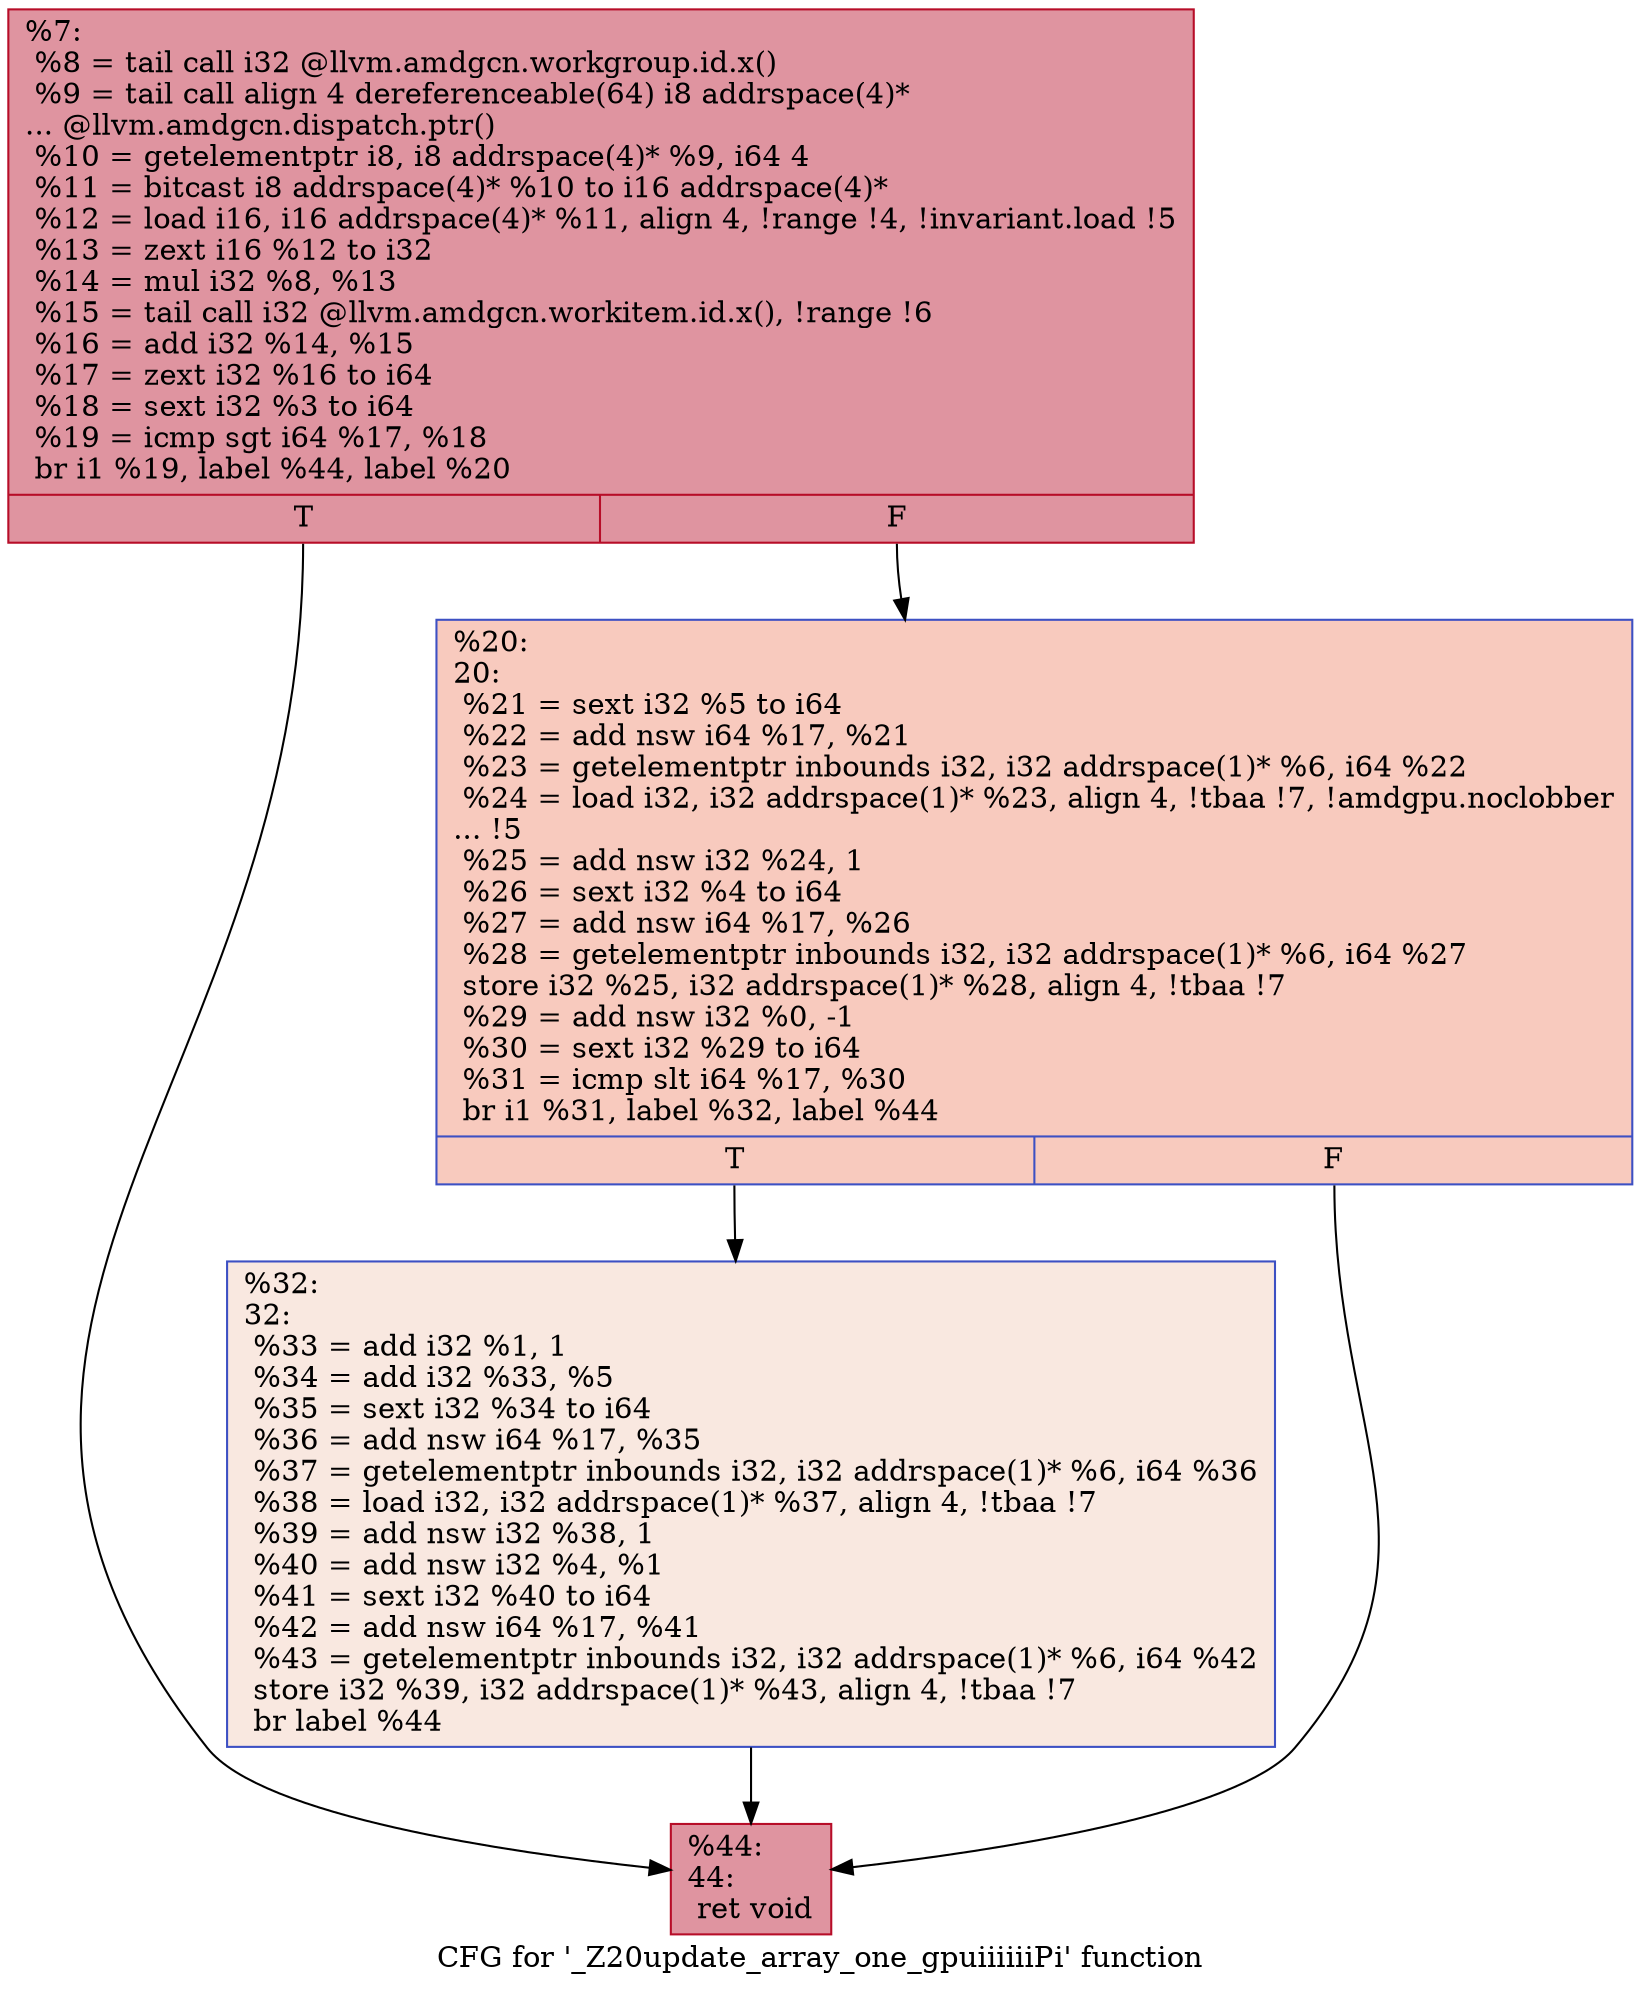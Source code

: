 digraph "CFG for '_Z20update_array_one_gpuiiiiiiPi' function" {
	label="CFG for '_Z20update_array_one_gpuiiiiiiPi' function";

	Node0x55a4380 [shape=record,color="#b70d28ff", style=filled, fillcolor="#b70d2870",label="{%7:\l  %8 = tail call i32 @llvm.amdgcn.workgroup.id.x()\l  %9 = tail call align 4 dereferenceable(64) i8 addrspace(4)*\l... @llvm.amdgcn.dispatch.ptr()\l  %10 = getelementptr i8, i8 addrspace(4)* %9, i64 4\l  %11 = bitcast i8 addrspace(4)* %10 to i16 addrspace(4)*\l  %12 = load i16, i16 addrspace(4)* %11, align 4, !range !4, !invariant.load !5\l  %13 = zext i16 %12 to i32\l  %14 = mul i32 %8, %13\l  %15 = tail call i32 @llvm.amdgcn.workitem.id.x(), !range !6\l  %16 = add i32 %14, %15\l  %17 = zext i32 %16 to i64\l  %18 = sext i32 %3 to i64\l  %19 = icmp sgt i64 %17, %18\l  br i1 %19, label %44, label %20\l|{<s0>T|<s1>F}}"];
	Node0x55a4380:s0 -> Node0x55a63c0;
	Node0x55a4380:s1 -> Node0x55a6450;
	Node0x55a6450 [shape=record,color="#3d50c3ff", style=filled, fillcolor="#ef886b70",label="{%20:\l20:                                               \l  %21 = sext i32 %5 to i64\l  %22 = add nsw i64 %17, %21\l  %23 = getelementptr inbounds i32, i32 addrspace(1)* %6, i64 %22\l  %24 = load i32, i32 addrspace(1)* %23, align 4, !tbaa !7, !amdgpu.noclobber\l... !5\l  %25 = add nsw i32 %24, 1\l  %26 = sext i32 %4 to i64\l  %27 = add nsw i64 %17, %26\l  %28 = getelementptr inbounds i32, i32 addrspace(1)* %6, i64 %27\l  store i32 %25, i32 addrspace(1)* %28, align 4, !tbaa !7\l  %29 = add nsw i32 %0, -1\l  %30 = sext i32 %29 to i64\l  %31 = icmp slt i64 %17, %30\l  br i1 %31, label %32, label %44\l|{<s0>T|<s1>F}}"];
	Node0x55a6450:s0 -> Node0x55a79c0;
	Node0x55a6450:s1 -> Node0x55a63c0;
	Node0x55a79c0 [shape=record,color="#3d50c3ff", style=filled, fillcolor="#f1ccb870",label="{%32:\l32:                                               \l  %33 = add i32 %1, 1\l  %34 = add i32 %33, %5\l  %35 = sext i32 %34 to i64\l  %36 = add nsw i64 %17, %35\l  %37 = getelementptr inbounds i32, i32 addrspace(1)* %6, i64 %36\l  %38 = load i32, i32 addrspace(1)* %37, align 4, !tbaa !7\l  %39 = add nsw i32 %38, 1\l  %40 = add nsw i32 %4, %1\l  %41 = sext i32 %40 to i64\l  %42 = add nsw i64 %17, %41\l  %43 = getelementptr inbounds i32, i32 addrspace(1)* %6, i64 %42\l  store i32 %39, i32 addrspace(1)* %43, align 4, !tbaa !7\l  br label %44\l}"];
	Node0x55a79c0 -> Node0x55a63c0;
	Node0x55a63c0 [shape=record,color="#b70d28ff", style=filled, fillcolor="#b70d2870",label="{%44:\l44:                                               \l  ret void\l}"];
}
